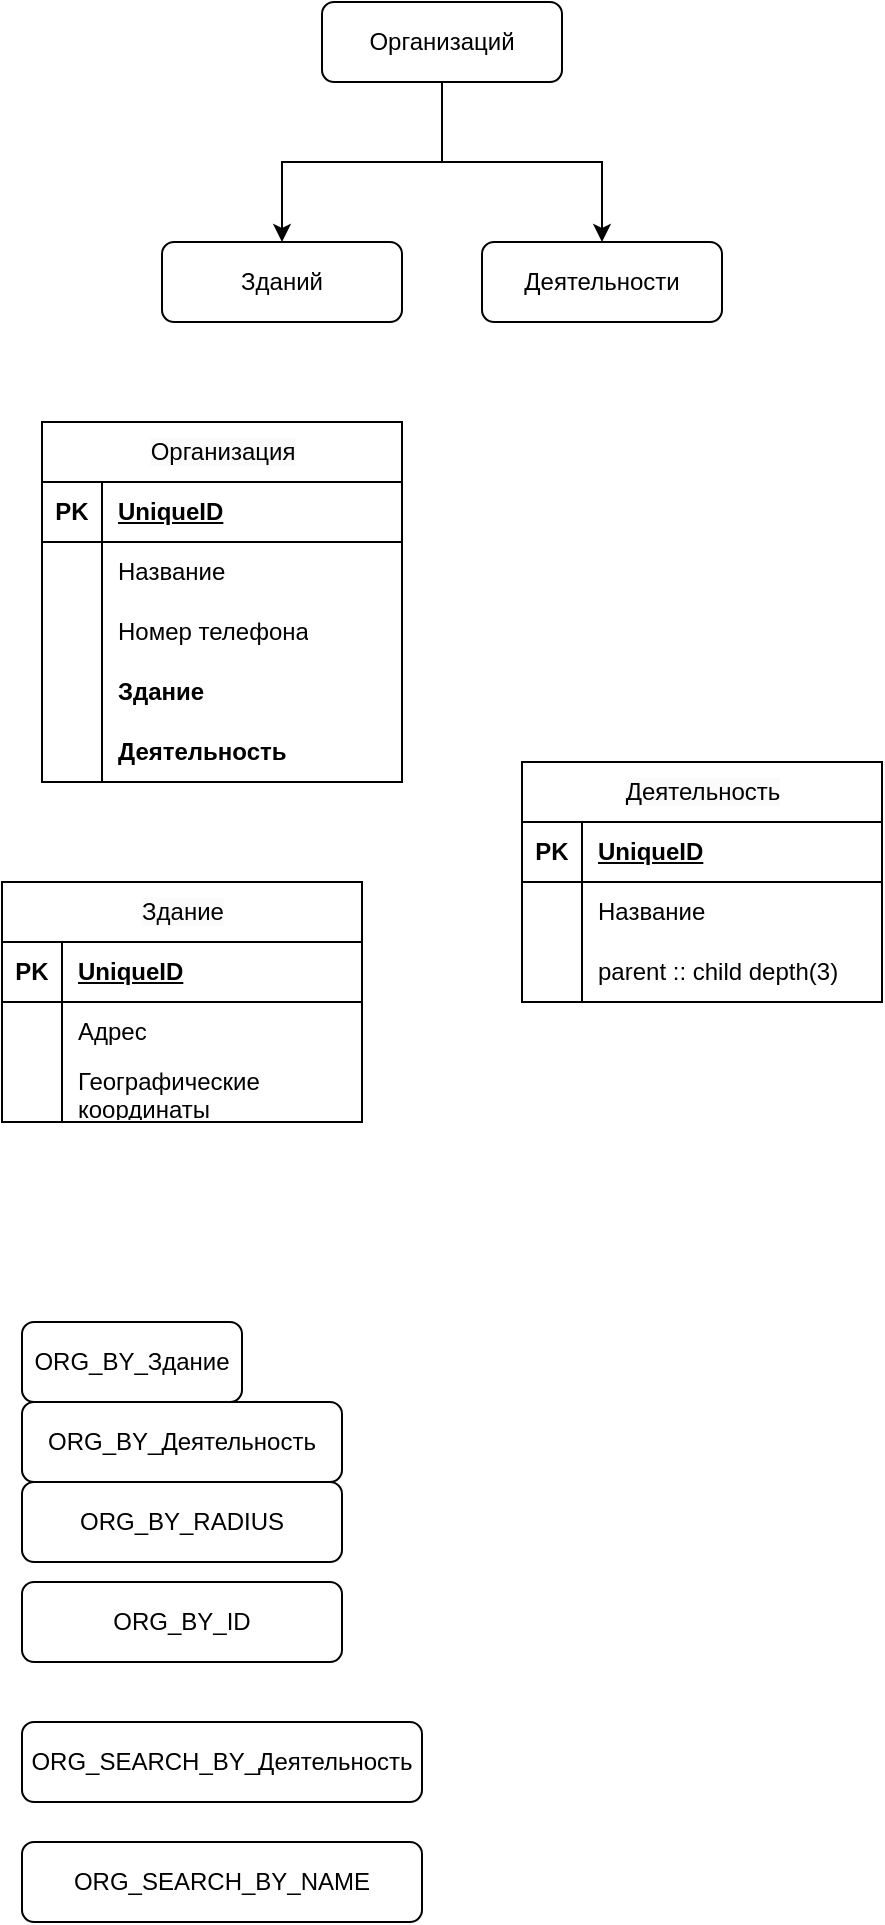 <mxfile version="26.0.4">
  <diagram name="Page-1" id="vjE_GAkycYfLud3xANrw">
    <mxGraphModel dx="1529" dy="1862" grid="1" gridSize="10" guides="1" tooltips="1" connect="1" arrows="1" fold="1" page="1" pageScale="1" pageWidth="850" pageHeight="1100" math="0" shadow="0">
      <root>
        <mxCell id="0" />
        <mxCell id="1" parent="0" />
        <mxCell id="YdqifN9j_dkhgFN-ifG8-4" style="edgeStyle=orthogonalEdgeStyle;rounded=0;orthogonalLoop=1;jettySize=auto;html=1;" edge="1" parent="1" source="YdqifN9j_dkhgFN-ifG8-1" target="YdqifN9j_dkhgFN-ifG8-3">
          <mxGeometry relative="1" as="geometry" />
        </mxCell>
        <mxCell id="YdqifN9j_dkhgFN-ifG8-5" style="edgeStyle=orthogonalEdgeStyle;rounded=0;orthogonalLoop=1;jettySize=auto;html=1;" edge="1" parent="1" source="YdqifN9j_dkhgFN-ifG8-1" target="YdqifN9j_dkhgFN-ifG8-2">
          <mxGeometry relative="1" as="geometry" />
        </mxCell>
        <mxCell id="YdqifN9j_dkhgFN-ifG8-1" value="Организаций" style="rounded=1;whiteSpace=wrap;html=1;" vertex="1" parent="1">
          <mxGeometry x="280" y="80" width="120" height="40" as="geometry" />
        </mxCell>
        <mxCell id="YdqifN9j_dkhgFN-ifG8-2" value="Деятельности" style="rounded=1;whiteSpace=wrap;html=1;" vertex="1" parent="1">
          <mxGeometry x="360" y="200" width="120" height="40" as="geometry" />
        </mxCell>
        <mxCell id="YdqifN9j_dkhgFN-ifG8-3" value="Зданий" style="rounded=1;whiteSpace=wrap;html=1;" vertex="1" parent="1">
          <mxGeometry x="200" y="200" width="120" height="40" as="geometry" />
        </mxCell>
        <mxCell id="YdqifN9j_dkhgFN-ifG8-6" value="&lt;span style=&quot;color: rgb(0, 0, 0); font-family: Helvetica; font-size: 12px; font-style: normal; font-variant-ligatures: normal; font-variant-caps: normal; font-weight: 400; letter-spacing: normal; orphans: 2; text-align: center; text-indent: 0px; text-transform: none; widows: 2; word-spacing: 0px; -webkit-text-stroke-width: 0px; white-space: normal; background-color: rgb(251, 251, 251); text-decoration-thickness: initial; text-decoration-style: initial; text-decoration-color: initial; float: none; display: inline !important;&quot;&gt;Организация&lt;/span&gt;" style="shape=table;startSize=30;container=1;collapsible=1;childLayout=tableLayout;fixedRows=1;rowLines=0;fontStyle=1;align=center;resizeLast=1;html=1;" vertex="1" parent="1">
          <mxGeometry x="140" y="290" width="180" height="180" as="geometry" />
        </mxCell>
        <mxCell id="YdqifN9j_dkhgFN-ifG8-7" value="" style="shape=tableRow;horizontal=0;startSize=0;swimlaneHead=0;swimlaneBody=0;fillColor=none;collapsible=0;dropTarget=0;points=[[0,0.5],[1,0.5]];portConstraint=eastwest;top=0;left=0;right=0;bottom=1;" vertex="1" parent="YdqifN9j_dkhgFN-ifG8-6">
          <mxGeometry y="30" width="180" height="30" as="geometry" />
        </mxCell>
        <mxCell id="YdqifN9j_dkhgFN-ifG8-8" value="PK" style="shape=partialRectangle;connectable=0;fillColor=none;top=0;left=0;bottom=0;right=0;fontStyle=1;overflow=hidden;whiteSpace=wrap;html=1;" vertex="1" parent="YdqifN9j_dkhgFN-ifG8-7">
          <mxGeometry width="30" height="30" as="geometry">
            <mxRectangle width="30" height="30" as="alternateBounds" />
          </mxGeometry>
        </mxCell>
        <mxCell id="YdqifN9j_dkhgFN-ifG8-9" value="UniqueID" style="shape=partialRectangle;connectable=0;fillColor=none;top=0;left=0;bottom=0;right=0;align=left;spacingLeft=6;fontStyle=5;overflow=hidden;whiteSpace=wrap;html=1;" vertex="1" parent="YdqifN9j_dkhgFN-ifG8-7">
          <mxGeometry x="30" width="150" height="30" as="geometry">
            <mxRectangle width="150" height="30" as="alternateBounds" />
          </mxGeometry>
        </mxCell>
        <mxCell id="YdqifN9j_dkhgFN-ifG8-10" value="" style="shape=tableRow;horizontal=0;startSize=0;swimlaneHead=0;swimlaneBody=0;fillColor=none;collapsible=0;dropTarget=0;points=[[0,0.5],[1,0.5]];portConstraint=eastwest;top=0;left=0;right=0;bottom=0;" vertex="1" parent="YdqifN9j_dkhgFN-ifG8-6">
          <mxGeometry y="60" width="180" height="30" as="geometry" />
        </mxCell>
        <mxCell id="YdqifN9j_dkhgFN-ifG8-11" value="" style="shape=partialRectangle;connectable=0;fillColor=none;top=0;left=0;bottom=0;right=0;editable=1;overflow=hidden;whiteSpace=wrap;html=1;" vertex="1" parent="YdqifN9j_dkhgFN-ifG8-10">
          <mxGeometry width="30" height="30" as="geometry">
            <mxRectangle width="30" height="30" as="alternateBounds" />
          </mxGeometry>
        </mxCell>
        <mxCell id="YdqifN9j_dkhgFN-ifG8-12" value="Название" style="shape=partialRectangle;connectable=0;fillColor=none;top=0;left=0;bottom=0;right=0;align=left;spacingLeft=6;overflow=hidden;whiteSpace=wrap;html=1;" vertex="1" parent="YdqifN9j_dkhgFN-ifG8-10">
          <mxGeometry x="30" width="150" height="30" as="geometry">
            <mxRectangle width="150" height="30" as="alternateBounds" />
          </mxGeometry>
        </mxCell>
        <mxCell id="YdqifN9j_dkhgFN-ifG8-13" value="" style="shape=tableRow;horizontal=0;startSize=0;swimlaneHead=0;swimlaneBody=0;fillColor=none;collapsible=0;dropTarget=0;points=[[0,0.5],[1,0.5]];portConstraint=eastwest;top=0;left=0;right=0;bottom=0;" vertex="1" parent="YdqifN9j_dkhgFN-ifG8-6">
          <mxGeometry y="90" width="180" height="30" as="geometry" />
        </mxCell>
        <mxCell id="YdqifN9j_dkhgFN-ifG8-14" value="" style="shape=partialRectangle;connectable=0;fillColor=none;top=0;left=0;bottom=0;right=0;editable=1;overflow=hidden;whiteSpace=wrap;html=1;" vertex="1" parent="YdqifN9j_dkhgFN-ifG8-13">
          <mxGeometry width="30" height="30" as="geometry">
            <mxRectangle width="30" height="30" as="alternateBounds" />
          </mxGeometry>
        </mxCell>
        <mxCell id="YdqifN9j_dkhgFN-ifG8-15" value="Номер телефона" style="shape=partialRectangle;connectable=0;fillColor=none;top=0;left=0;bottom=0;right=0;align=left;spacingLeft=6;overflow=hidden;whiteSpace=wrap;html=1;" vertex="1" parent="YdqifN9j_dkhgFN-ifG8-13">
          <mxGeometry x="30" width="150" height="30" as="geometry">
            <mxRectangle width="150" height="30" as="alternateBounds" />
          </mxGeometry>
        </mxCell>
        <mxCell id="YdqifN9j_dkhgFN-ifG8-16" value="" style="shape=tableRow;horizontal=0;startSize=0;swimlaneHead=0;swimlaneBody=0;fillColor=none;collapsible=0;dropTarget=0;points=[[0,0.5],[1,0.5]];portConstraint=eastwest;top=0;left=0;right=0;bottom=0;perimeterSpacing=1;" vertex="1" parent="YdqifN9j_dkhgFN-ifG8-6">
          <mxGeometry y="120" width="180" height="30" as="geometry" />
        </mxCell>
        <mxCell id="YdqifN9j_dkhgFN-ifG8-17" value="" style="shape=partialRectangle;connectable=0;fillColor=none;top=0;left=0;bottom=0;right=0;editable=1;overflow=hidden;whiteSpace=wrap;html=1;" vertex="1" parent="YdqifN9j_dkhgFN-ifG8-16">
          <mxGeometry width="30" height="30" as="geometry">
            <mxRectangle width="30" height="30" as="alternateBounds" />
          </mxGeometry>
        </mxCell>
        <mxCell id="YdqifN9j_dkhgFN-ifG8-18" value="Здание" style="shape=partialRectangle;connectable=0;fillColor=none;top=0;left=0;bottom=0;right=0;align=left;spacingLeft=6;overflow=hidden;whiteSpace=wrap;html=1;fontStyle=1" vertex="1" parent="YdqifN9j_dkhgFN-ifG8-16">
          <mxGeometry x="30" width="150" height="30" as="geometry">
            <mxRectangle width="150" height="30" as="alternateBounds" />
          </mxGeometry>
        </mxCell>
        <mxCell id="YdqifN9j_dkhgFN-ifG8-19" style="shape=tableRow;horizontal=0;startSize=0;swimlaneHead=0;swimlaneBody=0;fillColor=none;collapsible=0;dropTarget=0;points=[[0,0.5],[1,0.5]];portConstraint=eastwest;top=0;left=0;right=0;bottom=0;perimeterSpacing=1;" vertex="1" parent="YdqifN9j_dkhgFN-ifG8-6">
          <mxGeometry y="150" width="180" height="30" as="geometry" />
        </mxCell>
        <mxCell id="YdqifN9j_dkhgFN-ifG8-20" style="shape=partialRectangle;connectable=0;fillColor=none;top=0;left=0;bottom=0;right=0;editable=1;overflow=hidden;whiteSpace=wrap;html=1;" vertex="1" parent="YdqifN9j_dkhgFN-ifG8-19">
          <mxGeometry width="30" height="30" as="geometry">
            <mxRectangle width="30" height="30" as="alternateBounds" />
          </mxGeometry>
        </mxCell>
        <mxCell id="YdqifN9j_dkhgFN-ifG8-21" value="Деятельность" style="shape=partialRectangle;connectable=0;fillColor=none;top=0;left=0;bottom=0;right=0;align=left;spacingLeft=6;overflow=hidden;whiteSpace=wrap;html=1;fontStyle=1" vertex="1" parent="YdqifN9j_dkhgFN-ifG8-19">
          <mxGeometry x="30" width="150" height="30" as="geometry">
            <mxRectangle width="150" height="30" as="alternateBounds" />
          </mxGeometry>
        </mxCell>
        <mxCell id="YdqifN9j_dkhgFN-ifG8-22" value="&lt;span style=&quot;color: rgb(0, 0, 0); font-family: Helvetica; font-size: 12px; font-style: normal; font-variant-ligatures: normal; font-variant-caps: normal; font-weight: 400; letter-spacing: normal; orphans: 2; text-align: center; text-indent: 0px; text-transform: none; widows: 2; word-spacing: 0px; -webkit-text-stroke-width: 0px; white-space: normal; background-color: rgb(251, 251, 251); text-decoration-thickness: initial; text-decoration-style: initial; text-decoration-color: initial; float: none; display: inline !important;&quot;&gt;Здание&lt;/span&gt;" style="shape=table;startSize=30;container=1;collapsible=1;childLayout=tableLayout;fixedRows=1;rowLines=0;fontStyle=1;align=center;resizeLast=1;html=1;" vertex="1" parent="1">
          <mxGeometry x="120" y="520" width="180" height="120" as="geometry" />
        </mxCell>
        <mxCell id="YdqifN9j_dkhgFN-ifG8-23" value="" style="shape=tableRow;horizontal=0;startSize=0;swimlaneHead=0;swimlaneBody=0;fillColor=none;collapsible=0;dropTarget=0;points=[[0,0.5],[1,0.5]];portConstraint=eastwest;top=0;left=0;right=0;bottom=1;" vertex="1" parent="YdqifN9j_dkhgFN-ifG8-22">
          <mxGeometry y="30" width="180" height="30" as="geometry" />
        </mxCell>
        <mxCell id="YdqifN9j_dkhgFN-ifG8-24" value="PK" style="shape=partialRectangle;connectable=0;fillColor=none;top=0;left=0;bottom=0;right=0;fontStyle=1;overflow=hidden;whiteSpace=wrap;html=1;" vertex="1" parent="YdqifN9j_dkhgFN-ifG8-23">
          <mxGeometry width="30" height="30" as="geometry">
            <mxRectangle width="30" height="30" as="alternateBounds" />
          </mxGeometry>
        </mxCell>
        <mxCell id="YdqifN9j_dkhgFN-ifG8-25" value="UniqueID" style="shape=partialRectangle;connectable=0;fillColor=none;top=0;left=0;bottom=0;right=0;align=left;spacingLeft=6;fontStyle=5;overflow=hidden;whiteSpace=wrap;html=1;" vertex="1" parent="YdqifN9j_dkhgFN-ifG8-23">
          <mxGeometry x="30" width="150" height="30" as="geometry">
            <mxRectangle width="150" height="30" as="alternateBounds" />
          </mxGeometry>
        </mxCell>
        <mxCell id="YdqifN9j_dkhgFN-ifG8-26" value="" style="shape=tableRow;horizontal=0;startSize=0;swimlaneHead=0;swimlaneBody=0;fillColor=none;collapsible=0;dropTarget=0;points=[[0,0.5],[1,0.5]];portConstraint=eastwest;top=0;left=0;right=0;bottom=0;" vertex="1" parent="YdqifN9j_dkhgFN-ifG8-22">
          <mxGeometry y="60" width="180" height="30" as="geometry" />
        </mxCell>
        <mxCell id="YdqifN9j_dkhgFN-ifG8-27" value="" style="shape=partialRectangle;connectable=0;fillColor=none;top=0;left=0;bottom=0;right=0;editable=1;overflow=hidden;whiteSpace=wrap;html=1;" vertex="1" parent="YdqifN9j_dkhgFN-ifG8-26">
          <mxGeometry width="30" height="30" as="geometry">
            <mxRectangle width="30" height="30" as="alternateBounds" />
          </mxGeometry>
        </mxCell>
        <mxCell id="YdqifN9j_dkhgFN-ifG8-28" value="Адрес" style="shape=partialRectangle;connectable=0;fillColor=none;top=0;left=0;bottom=0;right=0;align=left;spacingLeft=6;overflow=hidden;whiteSpace=wrap;html=1;" vertex="1" parent="YdqifN9j_dkhgFN-ifG8-26">
          <mxGeometry x="30" width="150" height="30" as="geometry">
            <mxRectangle width="150" height="30" as="alternateBounds" />
          </mxGeometry>
        </mxCell>
        <mxCell id="YdqifN9j_dkhgFN-ifG8-29" value="" style="shape=tableRow;horizontal=0;startSize=0;swimlaneHead=0;swimlaneBody=0;fillColor=none;collapsible=0;dropTarget=0;points=[[0,0.5],[1,0.5]];portConstraint=eastwest;top=0;left=0;right=0;bottom=0;" vertex="1" parent="YdqifN9j_dkhgFN-ifG8-22">
          <mxGeometry y="90" width="180" height="30" as="geometry" />
        </mxCell>
        <mxCell id="YdqifN9j_dkhgFN-ifG8-30" value="" style="shape=partialRectangle;connectable=0;fillColor=none;top=0;left=0;bottom=0;right=0;editable=1;overflow=hidden;whiteSpace=wrap;html=1;" vertex="1" parent="YdqifN9j_dkhgFN-ifG8-29">
          <mxGeometry width="30" height="30" as="geometry">
            <mxRectangle width="30" height="30" as="alternateBounds" />
          </mxGeometry>
        </mxCell>
        <mxCell id="YdqifN9j_dkhgFN-ifG8-31" value="Географические координаты" style="shape=partialRectangle;connectable=0;fillColor=none;top=0;left=0;bottom=0;right=0;align=left;spacingLeft=6;overflow=hidden;whiteSpace=wrap;html=1;" vertex="1" parent="YdqifN9j_dkhgFN-ifG8-29">
          <mxGeometry x="30" width="150" height="30" as="geometry">
            <mxRectangle width="150" height="30" as="alternateBounds" />
          </mxGeometry>
        </mxCell>
        <mxCell id="YdqifN9j_dkhgFN-ifG8-38" value="&lt;span style=&quot;color: rgb(0, 0, 0); font-family: Helvetica; font-size: 12px; font-style: normal; font-variant-ligatures: normal; font-variant-caps: normal; font-weight: 400; letter-spacing: normal; orphans: 2; text-align: center; text-indent: 0px; text-transform: none; widows: 2; word-spacing: 0px; -webkit-text-stroke-width: 0px; white-space: normal; background-color: rgb(251, 251, 251); text-decoration-thickness: initial; text-decoration-style: initial; text-decoration-color: initial; float: none; display: inline !important;&quot;&gt;Деятельность&lt;/span&gt;" style="shape=table;startSize=30;container=1;collapsible=1;childLayout=tableLayout;fixedRows=1;rowLines=0;fontStyle=1;align=center;resizeLast=1;html=1;" vertex="1" parent="1">
          <mxGeometry x="380" y="460" width="180" height="120" as="geometry" />
        </mxCell>
        <mxCell id="YdqifN9j_dkhgFN-ifG8-39" value="" style="shape=tableRow;horizontal=0;startSize=0;swimlaneHead=0;swimlaneBody=0;fillColor=none;collapsible=0;dropTarget=0;points=[[0,0.5],[1,0.5]];portConstraint=eastwest;top=0;left=0;right=0;bottom=1;" vertex="1" parent="YdqifN9j_dkhgFN-ifG8-38">
          <mxGeometry y="30" width="180" height="30" as="geometry" />
        </mxCell>
        <mxCell id="YdqifN9j_dkhgFN-ifG8-40" value="PK" style="shape=partialRectangle;connectable=0;fillColor=none;top=0;left=0;bottom=0;right=0;fontStyle=1;overflow=hidden;whiteSpace=wrap;html=1;" vertex="1" parent="YdqifN9j_dkhgFN-ifG8-39">
          <mxGeometry width="30" height="30" as="geometry">
            <mxRectangle width="30" height="30" as="alternateBounds" />
          </mxGeometry>
        </mxCell>
        <mxCell id="YdqifN9j_dkhgFN-ifG8-41" value="UniqueID" style="shape=partialRectangle;connectable=0;fillColor=none;top=0;left=0;bottom=0;right=0;align=left;spacingLeft=6;fontStyle=5;overflow=hidden;whiteSpace=wrap;html=1;" vertex="1" parent="YdqifN9j_dkhgFN-ifG8-39">
          <mxGeometry x="30" width="150" height="30" as="geometry">
            <mxRectangle width="150" height="30" as="alternateBounds" />
          </mxGeometry>
        </mxCell>
        <mxCell id="YdqifN9j_dkhgFN-ifG8-42" value="" style="shape=tableRow;horizontal=0;startSize=0;swimlaneHead=0;swimlaneBody=0;fillColor=none;collapsible=0;dropTarget=0;points=[[0,0.5],[1,0.5]];portConstraint=eastwest;top=0;left=0;right=0;bottom=0;" vertex="1" parent="YdqifN9j_dkhgFN-ifG8-38">
          <mxGeometry y="60" width="180" height="30" as="geometry" />
        </mxCell>
        <mxCell id="YdqifN9j_dkhgFN-ifG8-43" value="" style="shape=partialRectangle;connectable=0;fillColor=none;top=0;left=0;bottom=0;right=0;editable=1;overflow=hidden;whiteSpace=wrap;html=1;" vertex="1" parent="YdqifN9j_dkhgFN-ifG8-42">
          <mxGeometry width="30" height="30" as="geometry">
            <mxRectangle width="30" height="30" as="alternateBounds" />
          </mxGeometry>
        </mxCell>
        <mxCell id="YdqifN9j_dkhgFN-ifG8-44" value="Название" style="shape=partialRectangle;connectable=0;fillColor=none;top=0;left=0;bottom=0;right=0;align=left;spacingLeft=6;overflow=hidden;whiteSpace=wrap;html=1;" vertex="1" parent="YdqifN9j_dkhgFN-ifG8-42">
          <mxGeometry x="30" width="150" height="30" as="geometry">
            <mxRectangle width="150" height="30" as="alternateBounds" />
          </mxGeometry>
        </mxCell>
        <mxCell id="YdqifN9j_dkhgFN-ifG8-54" style="shape=tableRow;horizontal=0;startSize=0;swimlaneHead=0;swimlaneBody=0;fillColor=none;collapsible=0;dropTarget=0;points=[[0,0.5],[1,0.5]];portConstraint=eastwest;top=0;left=0;right=0;bottom=0;" vertex="1" parent="YdqifN9j_dkhgFN-ifG8-38">
          <mxGeometry y="90" width="180" height="30" as="geometry" />
        </mxCell>
        <mxCell id="YdqifN9j_dkhgFN-ifG8-55" style="shape=partialRectangle;connectable=0;fillColor=none;top=0;left=0;bottom=0;right=0;editable=1;overflow=hidden;whiteSpace=wrap;html=1;" vertex="1" parent="YdqifN9j_dkhgFN-ifG8-54">
          <mxGeometry width="30" height="30" as="geometry">
            <mxRectangle width="30" height="30" as="alternateBounds" />
          </mxGeometry>
        </mxCell>
        <mxCell id="YdqifN9j_dkhgFN-ifG8-56" value="parent :: child depth(3)" style="shape=partialRectangle;connectable=0;fillColor=none;top=0;left=0;bottom=0;right=0;align=left;spacingLeft=6;overflow=hidden;whiteSpace=wrap;html=1;" vertex="1" parent="YdqifN9j_dkhgFN-ifG8-54">
          <mxGeometry x="30" width="150" height="30" as="geometry">
            <mxRectangle width="150" height="30" as="alternateBounds" />
          </mxGeometry>
        </mxCell>
        <mxCell id="YdqifN9j_dkhgFN-ifG8-57" value="ORG_BY_Здание" style="rounded=1;whiteSpace=wrap;html=1;" vertex="1" parent="1">
          <mxGeometry x="130" y="740" width="110" height="40" as="geometry" />
        </mxCell>
        <mxCell id="YdqifN9j_dkhgFN-ifG8-58" value="ORG_BY_Деятельность" style="rounded=1;whiteSpace=wrap;html=1;" vertex="1" parent="1">
          <mxGeometry x="130" y="780" width="160" height="40" as="geometry" />
        </mxCell>
        <mxCell id="YdqifN9j_dkhgFN-ifG8-59" value="ORG_BY_RADIUS" style="rounded=1;whiteSpace=wrap;html=1;" vertex="1" parent="1">
          <mxGeometry x="130" y="820" width="160" height="40" as="geometry" />
        </mxCell>
        <mxCell id="YdqifN9j_dkhgFN-ifG8-60" value="ORG_BY_ID" style="rounded=1;whiteSpace=wrap;html=1;" vertex="1" parent="1">
          <mxGeometry x="130" y="870" width="160" height="40" as="geometry" />
        </mxCell>
        <mxCell id="YdqifN9j_dkhgFN-ifG8-61" value="ORG_SEARCH_BY_Деятельность" style="rounded=1;whiteSpace=wrap;html=1;" vertex="1" parent="1">
          <mxGeometry x="130" y="940" width="200" height="40" as="geometry" />
        </mxCell>
        <mxCell id="YdqifN9j_dkhgFN-ifG8-62" value="ORG_SEARCH_BY_NAME" style="rounded=1;whiteSpace=wrap;html=1;" vertex="1" parent="1">
          <mxGeometry x="130" y="1000" width="200" height="40" as="geometry" />
        </mxCell>
      </root>
    </mxGraphModel>
  </diagram>
</mxfile>
